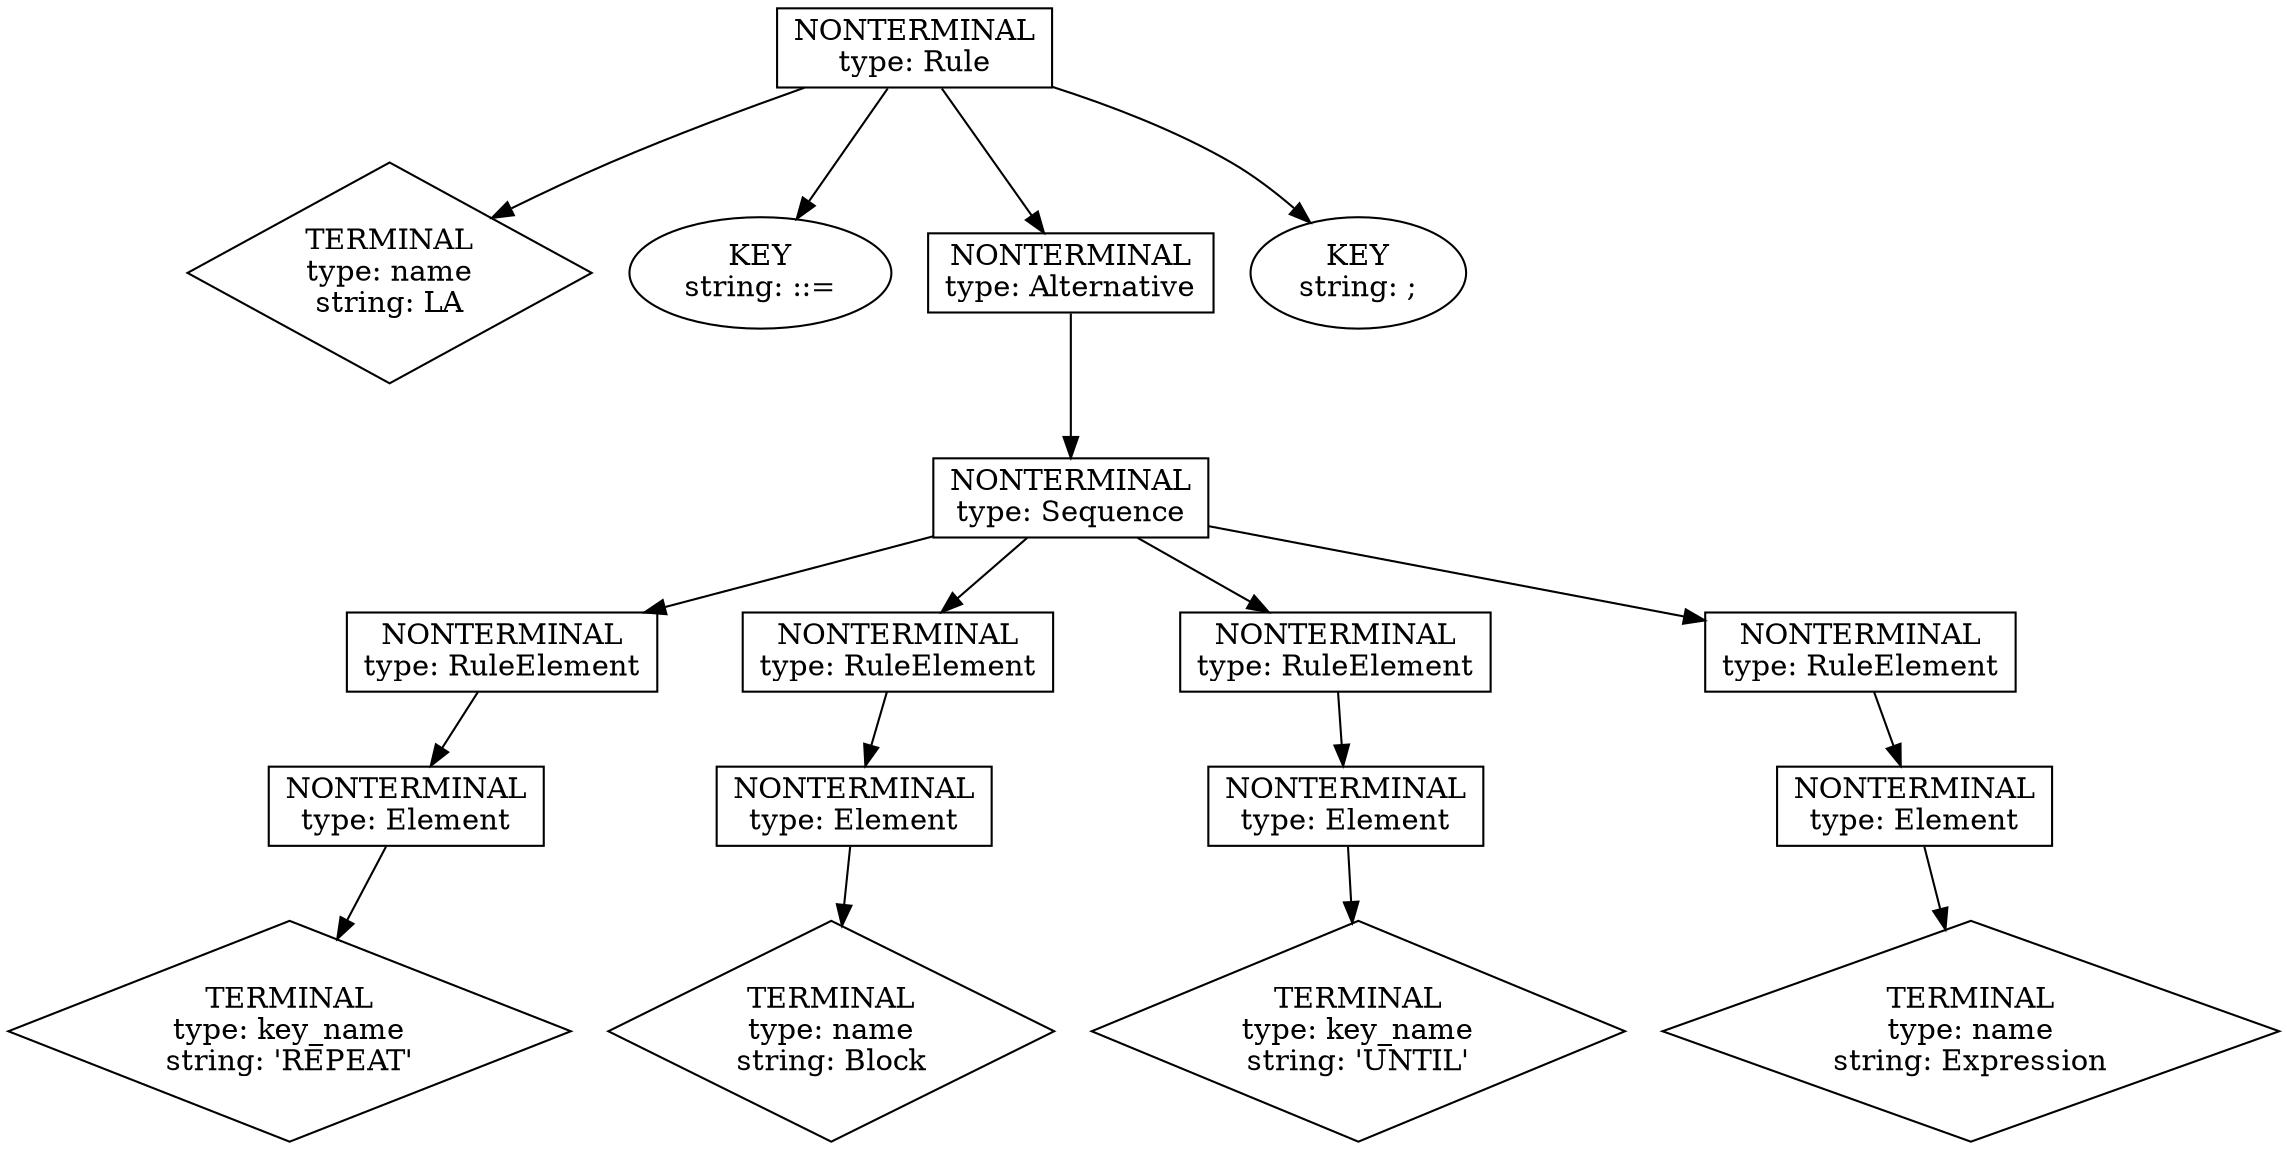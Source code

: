 digraph ast_LA {
	1 [label="NONTERMINAL
type: Rule" shape=box]
	2 [label="TERMINAL
type: name
string: LA" shape=diamond]
	1 -> 2
	3 [label="KEY
string: ::=" shape=oval]
	1 -> 3
	4 [label="NONTERMINAL
type: Alternative" shape=box]
	1 -> 4
	5 [label="KEY
string: ;" shape=oval]
	1 -> 5
	6 [label="NONTERMINAL
type: Sequence" shape=box]
	4 -> 6
	7 [label="NONTERMINAL
type: RuleElement" shape=box]
	6 -> 7
	8 [label="NONTERMINAL
type: RuleElement" shape=box]
	6 -> 8
	9 [label="NONTERMINAL
type: RuleElement" shape=box]
	6 -> 9
	10 [label="NONTERMINAL
type: RuleElement" shape=box]
	6 -> 10
	11 [label="NONTERMINAL
type: Element" shape=box]
	7 -> 11
	12 [label="NONTERMINAL
type: Element" shape=box]
	8 -> 12
	13 [label="NONTERMINAL
type: Element" shape=box]
	9 -> 13
	14 [label="NONTERMINAL
type: Element" shape=box]
	10 -> 14
	15 [label="TERMINAL
type: key_name
string: 'REPEAT'" shape=diamond]
	11 -> 15
	16 [label="TERMINAL
type: name
string: Block" shape=diamond]
	12 -> 16
	17 [label="TERMINAL
type: key_name
string: 'UNTIL'" shape=diamond]
	13 -> 17
	18 [label="TERMINAL
type: name
string: Expression" shape=diamond]
	14 -> 18
}
